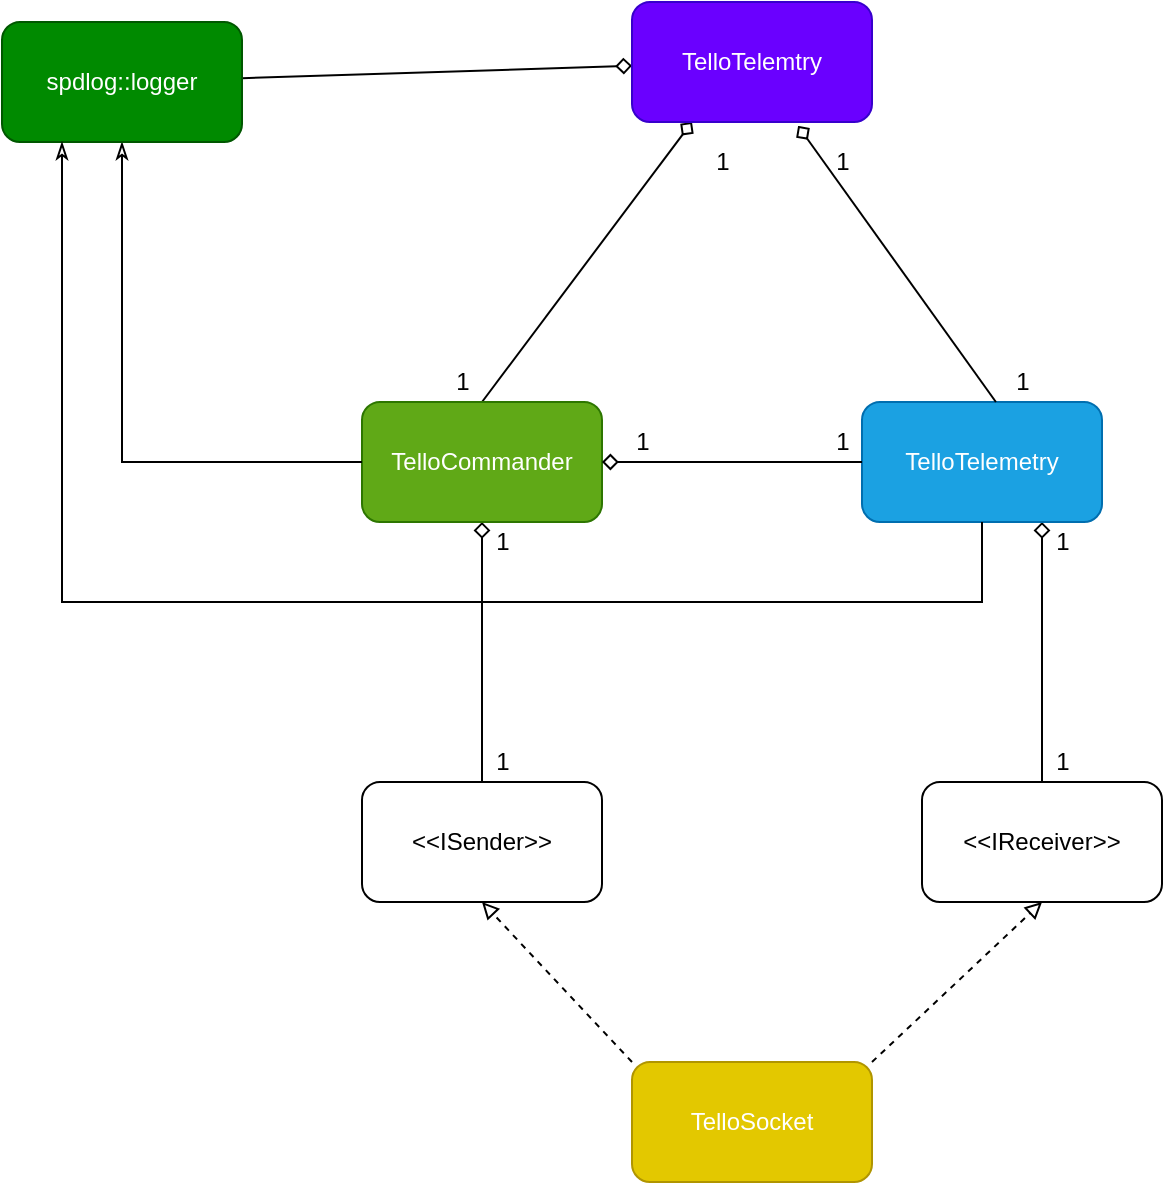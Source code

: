 <mxfile version="13.10.0" type="embed" pages="4">
    <diagram id="W9iecwfmqhMie7P5klMz" name="ClassRelation">
        <mxGraphModel dx="929" dy="504" grid="1" gridSize="10" guides="1" tooltips="1" connect="1" arrows="1" fold="1" page="1" pageScale="1" pageWidth="850" pageHeight="1100" math="0" shadow="0">
            <root>
                <mxCell id="0"/>
                <mxCell id="1" parent="0"/>
                <mxCell id="4" style="rounded=0;orthogonalLoop=1;jettySize=auto;html=1;exitX=0.5;exitY=0;exitDx=0;exitDy=0;entryX=0.25;entryY=1;entryDx=0;entryDy=0;endArrow=diamond;endFill=0;" parent="1" source="3" target="2" edge="1">
                    <mxGeometry relative="1" as="geometry"/>
                </mxCell>
                <mxCell id="15" value="" style="edgeStyle=none;rounded=0;orthogonalLoop=1;jettySize=auto;html=1;endArrow=diamond;endFill=0;" parent="1" source="14" target="2" edge="1">
                    <mxGeometry relative="1" as="geometry"/>
                </mxCell>
                <mxCell id="2" value="TelloTelemtry" style="rounded=1;whiteSpace=wrap;html=1;fillColor=#6a00ff;strokeColor=#3700CC;fontColor=#ffffff;" parent="1" vertex="1">
                    <mxGeometry x="365" y="180" width="120" height="60" as="geometry"/>
                </mxCell>
                <mxCell id="20" style="edgeStyle=none;rounded=0;orthogonalLoop=1;jettySize=auto;html=1;endArrow=diamond;endFill=0;exitX=0.5;exitY=0;exitDx=0;exitDy=0;" parent="1" source="19" target="3" edge="1">
                    <mxGeometry relative="1" as="geometry"/>
                </mxCell>
                <mxCell id="3" value="&lt;div style=&quot;line-height: 19px&quot;&gt;TelloCommander&lt;/div&gt;" style="rounded=1;whiteSpace=wrap;html=1;fillColor=#60a917;strokeColor=#2D7600;fontColor=#ffffff;" parent="1" vertex="1">
                    <mxGeometry x="230" y="380" width="120" height="60" as="geometry"/>
                </mxCell>
                <mxCell id="22" style="edgeStyle=none;rounded=0;orthogonalLoop=1;jettySize=auto;html=1;endArrow=diamond;endFill=0;entryX=0.75;entryY=1;entryDx=0;entryDy=0;" parent="1" source="21" target="5" edge="1">
                    <mxGeometry relative="1" as="geometry"/>
                </mxCell>
                <mxCell id="5" value="&lt;div style=&quot;line-height: 19px&quot;&gt;&lt;div style=&quot;line-height: 19px&quot;&gt;TelloTelemetry&lt;/div&gt;&lt;/div&gt;" style="rounded=1;whiteSpace=wrap;html=1;fillColor=#1ba1e2;strokeColor=#006EAF;fontColor=#ffffff;" parent="1" vertex="1">
                    <mxGeometry x="480" y="380" width="120" height="60" as="geometry"/>
                </mxCell>
                <mxCell id="6" style="rounded=0;orthogonalLoop=1;jettySize=auto;html=1;exitX=0.558;exitY=0;exitDx=0;exitDy=0;entryX=0.692;entryY=1.033;entryDx=0;entryDy=0;endArrow=diamond;endFill=0;entryPerimeter=0;exitPerimeter=0;" parent="1" source="5" target="2" edge="1">
                    <mxGeometry relative="1" as="geometry">
                        <mxPoint x="340" y="390" as="sourcePoint"/>
                        <mxPoint x="405" y="260" as="targetPoint"/>
                    </mxGeometry>
                </mxCell>
                <mxCell id="7" style="rounded=0;orthogonalLoop=1;jettySize=auto;html=1;exitX=0;exitY=0.5;exitDx=0;exitDy=0;entryX=1;entryY=0.5;entryDx=0;entryDy=0;endArrow=diamond;endFill=0;" parent="1" source="5" target="3" edge="1">
                    <mxGeometry relative="1" as="geometry">
                        <mxPoint x="350" y="400" as="sourcePoint"/>
                        <mxPoint x="415" y="270" as="targetPoint"/>
                    </mxGeometry>
                </mxCell>
                <mxCell id="8" value="1" style="text;html=1;align=center;verticalAlign=middle;resizable=0;points=[];autosize=1;" parent="1" vertex="1">
                    <mxGeometry x="360" y="390" width="20" height="20" as="geometry"/>
                </mxCell>
                <mxCell id="9" value="1" style="text;html=1;align=center;verticalAlign=middle;resizable=0;points=[];autosize=1;" parent="1" vertex="1">
                    <mxGeometry x="460" y="390" width="20" height="20" as="geometry"/>
                </mxCell>
                <mxCell id="10" value="1" style="text;html=1;align=center;verticalAlign=middle;resizable=0;points=[];autosize=1;" parent="1" vertex="1">
                    <mxGeometry x="550" y="360" width="20" height="20" as="geometry"/>
                </mxCell>
                <mxCell id="11" value="1" style="text;html=1;align=center;verticalAlign=middle;resizable=0;points=[];autosize=1;" parent="1" vertex="1">
                    <mxGeometry x="460" y="250" width="20" height="20" as="geometry"/>
                </mxCell>
                <mxCell id="12" value="1" style="text;html=1;align=center;verticalAlign=middle;resizable=0;points=[];autosize=1;" parent="1" vertex="1">
                    <mxGeometry x="400" y="250" width="20" height="20" as="geometry"/>
                </mxCell>
                <mxCell id="13" value="1" style="text;html=1;align=center;verticalAlign=middle;resizable=0;points=[];autosize=1;" parent="1" vertex="1">
                    <mxGeometry x="270" y="360" width="20" height="20" as="geometry"/>
                </mxCell>
                <mxCell id="16" style="edgeStyle=none;rounded=0;orthogonalLoop=1;jettySize=auto;html=1;endArrow=classicThin;endFill=0;exitX=0;exitY=0.5;exitDx=0;exitDy=0;" parent="1" source="3" target="14" edge="1">
                    <mxGeometry relative="1" as="geometry">
                        <Array as="points">
                            <mxPoint x="110" y="410"/>
                        </Array>
                    </mxGeometry>
                </mxCell>
                <mxCell id="14" value="&lt;div style=&quot;line-height: 19px&quot;&gt;spdlog::logger&lt;/div&gt;" style="whiteSpace=wrap;html=1;rounded=1;fontColor=#ffffff;strokeColor=#005700;fillColor=#008a00;" parent="1" vertex="1">
                    <mxGeometry x="50" y="190" width="120" height="60" as="geometry"/>
                </mxCell>
                <mxCell id="17" style="edgeStyle=none;rounded=0;orthogonalLoop=1;jettySize=auto;html=1;endArrow=classicThin;endFill=0;exitX=0.5;exitY=1;exitDx=0;exitDy=0;entryX=0.25;entryY=1;entryDx=0;entryDy=0;" parent="1" source="5" target="14" edge="1">
                    <mxGeometry relative="1" as="geometry">
                        <mxPoint x="240" y="420" as="sourcePoint"/>
                        <mxPoint x="120" y="260" as="targetPoint"/>
                        <Array as="points">
                            <mxPoint x="540" y="480"/>
                            <mxPoint x="80" y="480"/>
                        </Array>
                    </mxGeometry>
                </mxCell>
                <mxCell id="19" value="&amp;lt;&amp;lt;ISender&amp;gt;&amp;gt;" style="rounded=1;whiteSpace=wrap;html=1;" parent="1" vertex="1">
                    <mxGeometry x="230" y="570" width="120" height="60" as="geometry"/>
                </mxCell>
                <mxCell id="21" value="&amp;lt;&amp;lt;IReceiver&amp;gt;&amp;gt;" style="rounded=1;whiteSpace=wrap;html=1;" parent="1" vertex="1">
                    <mxGeometry x="510" y="570" width="120" height="60" as="geometry"/>
                </mxCell>
                <mxCell id="23" value="1" style="text;html=1;align=center;verticalAlign=middle;resizable=0;points=[];autosize=1;" parent="1" vertex="1">
                    <mxGeometry x="570" y="440" width="20" height="20" as="geometry"/>
                </mxCell>
                <mxCell id="24" value="1" style="text;html=1;align=center;verticalAlign=middle;resizable=0;points=[];autosize=1;" parent="1" vertex="1">
                    <mxGeometry x="570" y="550" width="20" height="20" as="geometry"/>
                </mxCell>
                <mxCell id="25" value="1" style="text;html=1;align=center;verticalAlign=middle;resizable=0;points=[];autosize=1;" parent="1" vertex="1">
                    <mxGeometry x="290" y="550" width="20" height="20" as="geometry"/>
                </mxCell>
                <mxCell id="26" value="1" style="text;html=1;align=center;verticalAlign=middle;resizable=0;points=[];autosize=1;" parent="1" vertex="1">
                    <mxGeometry x="290" y="440" width="20" height="20" as="geometry"/>
                </mxCell>
                <mxCell id="28" style="edgeStyle=none;rounded=0;orthogonalLoop=1;jettySize=auto;html=1;exitX=1;exitY=0;exitDx=0;exitDy=0;entryX=0.5;entryY=1;entryDx=0;entryDy=0;endArrow=block;endFill=0;dashed=1;" parent="1" source="27" target="21" edge="1">
                    <mxGeometry relative="1" as="geometry"/>
                </mxCell>
                <mxCell id="27" value="TelloSocket" style="rounded=1;whiteSpace=wrap;html=1;fillColor=#e3c800;strokeColor=#B09500;fontColor=#ffffff;" parent="1" vertex="1">
                    <mxGeometry x="365" y="710" width="120" height="60" as="geometry"/>
                </mxCell>
                <mxCell id="30" style="edgeStyle=none;rounded=0;orthogonalLoop=1;jettySize=auto;html=1;exitX=0;exitY=0;exitDx=0;exitDy=0;entryX=0.5;entryY=1;entryDx=0;entryDy=0;endArrow=block;endFill=0;dashed=1;" parent="1" source="27" target="19" edge="1">
                    <mxGeometry relative="1" as="geometry">
                        <mxPoint x="495" y="730" as="sourcePoint"/>
                        <mxPoint x="580" y="640" as="targetPoint"/>
                    </mxGeometry>
                </mxCell>
            </root>
        </mxGraphModel>
    </diagram>
    <diagram id="Z1WPisz40xQSuJyAp9jH" name="TelloCommander_MovementsCommandsManager">
        <mxGraphModel dx="1063" dy="532" grid="1" gridSize="10" guides="1" tooltips="1" connect="1" arrows="1" fold="1" page="1" pageScale="1" pageWidth="850" pageHeight="1100" math="0" shadow="0">
            <root>
                <mxCell id="QC9UFMmSruYZmhCnAPUi-0"/>
                <mxCell id="QC9UFMmSruYZmhCnAPUi-1" parent="QC9UFMmSruYZmhCnAPUi-0"/>
                <mxCell id="mxX7369-AhpZ128U4qHT-1" value="&lt;h1 style=&quot;color: rgb(255 , 255 , 255) ; text-align: center&quot;&gt;&lt;font style=&quot;font-size: 24px&quot;&gt;MovementsCommandsManager&lt;/font&gt;&lt;/h1&gt;&lt;p&gt;This sender is part of the Tello Commander. It has two jobs:&lt;/p&gt;&lt;p&gt;1. Agragate all movements commands into one package&lt;/p&gt;&lt;p&gt;2. Send a MovementsPackage to drone on each packet received from the drone&lt;/p&gt;" style="text;html=1;strokeColor=none;fillColor=none;spacing=5;spacingTop=-20;whiteSpace=wrap;overflow=hidden;rounded=0;" parent="QC9UFMmSruYZmhCnAPUi-1" vertex="1">
                    <mxGeometry x="10" y="10" width="440" height="140" as="geometry"/>
                </mxCell>
                <mxCell id="1V4HJc6-vB9yMm5jNG7e-1" value="" style="edgeStyle=orthogonalEdgeStyle;rounded=0;orthogonalLoop=1;jettySize=auto;html=1;endArrow=open;endFill=0;" parent="QC9UFMmSruYZmhCnAPUi-1" source="mxX7369-AhpZ128U4qHT-2" target="1V4HJc6-vB9yMm5jNG7e-0" edge="1">
                    <mxGeometry relative="1" as="geometry"/>
                </mxCell>
                <mxCell id="mxX7369-AhpZ128U4qHT-2" value="&lt;h1&gt;&lt;font style=&quot;font-size: 12px&quot;&gt;MovementsCommandsManager&lt;/font&gt;&lt;/h1&gt;" style="rounded=1;whiteSpace=wrap;html=1;fillColor=#60a917;strokeColor=#2D7600;fontColor=#ffffff;" parent="QC9UFMmSruYZmhCnAPUi-1" vertex="1">
                    <mxGeometry x="320" y="300" width="200" height="60" as="geometry"/>
                </mxCell>
                <mxCell id="mxX7369-AhpZ128U4qHT-4" style="edgeStyle=orthogonalEdgeStyle;rounded=0;orthogonalLoop=1;jettySize=auto;html=1;exitX=0.524;exitY=-0.053;exitDx=0;exitDy=0;exitPerimeter=0;endArrow=diamond;endFill=0;" parent="QC9UFMmSruYZmhCnAPUi-1" source="mxX7369-AhpZ128U4qHT-2" target="mxX7369-AhpZ128U4qHT-3" edge="1">
                    <mxGeometry relative="1" as="geometry"/>
                </mxCell>
                <mxCell id="fVrwxdaeAjbG1yY9mO1v-2" value="" style="edgeStyle=orthogonalEdgeStyle;rounded=0;orthogonalLoop=1;jettySize=auto;html=1;endArrow=none;endFill=0;startArrow=diamond;startFill=0;" edge="1" parent="QC9UFMmSruYZmhCnAPUi-1" source="mxX7369-AhpZ128U4qHT-3" target="fVrwxdaeAjbG1yY9mO1v-1">
                    <mxGeometry relative="1" as="geometry"/>
                </mxCell>
                <mxCell id="mxX7369-AhpZ128U4qHT-3" value="TelloCommander" style="rounded=1;whiteSpace=wrap;html=1;" parent="QC9UFMmSruYZmhCnAPUi-1" vertex="1">
                    <mxGeometry x="365" y="160" width="120" height="60" as="geometry"/>
                </mxCell>
                <mxCell id="1V4HJc6-vB9yMm5jNG7e-0" value="&lt;h1&gt;&lt;font style=&quot;font-size: 12px&quot;&gt;ISender&lt;/font&gt;&lt;/h1&gt;" style="rounded=1;whiteSpace=wrap;html=1;fillColor=#1ba1e2;strokeColor=#006EAF;fontColor=#ffffff;" parent="QC9UFMmSruYZmhCnAPUi-1" vertex="1">
                    <mxGeometry x="40" y="300" width="200" height="60" as="geometry"/>
                </mxCell>
                <mxCell id="1V4HJc6-vB9yMm5jNG7e-2" value="" style="edgeStyle=orthogonalEdgeStyle;rounded=0;orthogonalLoop=1;jettySize=auto;html=1;endArrow=open;endFill=0;exitX=0;exitY=0.5;exitDx=0;exitDy=0;" parent="QC9UFMmSruYZmhCnAPUi-1" source="mxX7369-AhpZ128U4qHT-3" target="1V4HJc6-vB9yMm5jNG7e-0" edge="1">
                    <mxGeometry relative="1" as="geometry">
                        <mxPoint x="330" y="340" as="sourcePoint"/>
                        <mxPoint x="250" y="340" as="targetPoint"/>
                    </mxGeometry>
                </mxCell>
                <mxCell id="fVrwxdaeAjbG1yY9mO1v-1" value="MovementsToPacketConverter.hpp" style="whiteSpace=wrap;html=1;rounded=1;fillColor=#a20025;strokeColor=#6F0000;fontColor=#ffffff;" vertex="1" parent="QC9UFMmSruYZmhCnAPUi-1">
                    <mxGeometry x="560" y="300" width="265" height="60" as="geometry"/>
                </mxCell>
            </root>
        </mxGraphModel>
    </diagram>
    <diagram name="TelloCommander_MovementsCommandsManager_activity" id="LHJBwdaWu9fDyP3zj0Ot">
        <mxGraphModel dx="1542" dy="771" grid="1" gridSize="10" guides="1" tooltips="1" connect="1" arrows="1" fold="1" page="1" pageScale="1" pageWidth="850" pageHeight="1100" math="0" shadow="0">
            <root>
                <mxCell id="GnlbPVe-zFmr1BweNxWP-0"/>
                <mxCell id="GnlbPVe-zFmr1BweNxWP-1" parent="GnlbPVe-zFmr1BweNxWP-0"/>
                <mxCell id="GnlbPVe-zFmr1BweNxWP-2" value="&lt;h1 style=&quot;text-align: center&quot;&gt;&lt;font style=&quot;font-size: 24px&quot;&gt;MovementsCommandsManager&lt;/font&gt;&lt;/h1&gt;&lt;p&gt;This sender is part of the Tello Commander. It has two jobs:&lt;/p&gt;&lt;p&gt;1. Agragate all movements commands into one package&lt;/p&gt;" style="text;html=1;strokeColor=#6F0000;fillColor=#a20025;spacing=5;spacingTop=-20;whiteSpace=wrap;overflow=hidden;rounded=0;fontColor=#ffffff;" parent="GnlbPVe-zFmr1BweNxWP-1" vertex="1">
                    <mxGeometry x="10" y="70" width="400" height="140" as="geometry"/>
                </mxCell>
                <mxCell id="GnlbPVe-zFmr1BweNxWP-8" value="&lt;h1 style=&quot;color: rgb(255 , 255 , 255)&quot;&gt;&lt;font style=&quot;font-size: 12px&quot;&gt;MovementsCommandsManager::SetMovement(MovementType,value)&lt;/font&gt;&lt;/h1&gt;" style="rounded=1;whiteSpace=wrap;html=1;fillColor=#60a917;strokeColor=#2D7600;fontColor=#ffffff;" parent="GnlbPVe-zFmr1BweNxWP-1" vertex="1">
                    <mxGeometry x="140" y="240" width="400" height="60" as="geometry"/>
                </mxCell>
                <mxCell id="6hXZdVDXwNy66PfH2q6m-0" value="" style="rounded=0;whiteSpace=wrap;html=1;fillColor=#60a917;strokeColor=#2D7600;fontColor=#ffffff;" parent="GnlbPVe-zFmr1BweNxWP-1" vertex="1">
                    <mxGeometry x="330" y="360" width="20" height="400" as="geometry"/>
                </mxCell>
                <mxCell id="6hXZdVDXwNy66PfH2q6m-1" value="" style="endArrow=none;dashed=1;html=1;dashPattern=1 3;strokeWidth=2;entryX=0.5;entryY=1;entryDx=0;entryDy=0;exitX=0.5;exitY=0;exitDx=0;exitDy=0;" parent="GnlbPVe-zFmr1BweNxWP-1" source="6hXZdVDXwNy66PfH2q6m-0" target="GnlbPVe-zFmr1BweNxWP-8" edge="1">
                    <mxGeometry width="50" height="50" relative="1" as="geometry">
                        <mxPoint x="400" y="470" as="sourcePoint"/>
                        <mxPoint x="450" y="420" as="targetPoint"/>
                    </mxGeometry>
                </mxCell>
                <mxCell id="6hXZdVDXwNy66PfH2q6m-2" value="" style="endArrow=classic;html=1;entryX=0;entryY=0.083;entryDx=0;entryDy=0;entryPerimeter=0;" parent="GnlbPVe-zFmr1BweNxWP-1" target="6hXZdVDXwNy66PfH2q6m-0" edge="1">
                    <mxGeometry width="50" height="50" relative="1" as="geometry">
                        <mxPoint x="40" y="393" as="sourcePoint"/>
                        <mxPoint x="180" y="410" as="targetPoint"/>
                    </mxGeometry>
                </mxCell>
                <mxCell id="6hXZdVDXwNy66PfH2q6m-3" value="&lt;h1 style=&quot;color: rgb(255 , 255 , 255)&quot;&gt;&lt;font style=&quot;font-size: 12px&quot;&gt;SetMovement(FORWARD, 15)&lt;/font&gt;&lt;/h1&gt;" style="text;html=1;align=center;verticalAlign=middle;resizable=0;points=[];autosize=1;" parent="GnlbPVe-zFmr1BweNxWP-1" vertex="1">
                    <mxGeometry x="30" y="350" width="180" height="60" as="geometry"/>
                </mxCell>
                <mxCell id="cKOw0okpwseS748KN_n--0" value="&lt;span style=&quot;color: rgba(0 , 0 , 0 , 0) ; font-family: monospace ; font-size: 0px&quot;&gt;%3CmxGraphModel%3E%3Croot%3E%3CmxCell%20id%3D%220%22%2F%3E%3CmxCell%20id%3D%221%22%20parent%3D%220%22%2F%3E%3CmxCell%20id%3D%222%22%20value%3D%22%26lt%3Bh1%26gt%3B%26lt%3Bspan%20style%3D%26quot%3Bcolor%3A%20rgb(240%20%2C%20240%20%2C%20240)%20%3B%20font-size%3A%2012px%20%3B%20font-weight%3A%20400%20%3B%20text-align%3A%20left%26quot%3B%26gt%3BMovementsPackage%26lt%3B%2Fspan%26gt%3B%26lt%3Bbr%26gt%3B%26lt%3B%2Fh1%26gt%3B%22%20style%3D%22rounded%3D1%3BwhiteSpace%3Dwrap%3Bhtml%3D1%3BfillColor%3D%23008a00%3BstrokeColor%3D%23005700%3BfontColor%3D%23ffffff%3B%22%20vertex%3D%221%22%20parent%3D%221%22%3E%3CmxGeometry%20x%3D%22340%22%20y%3D%22440%22%20width%3D%22160%22%20height%3D%2250%22%20as%3D%22geometry%22%2F%3E%3C%2FmxCell%3E%3C%2Froot%3E%3C%2FmxGraphModel%3E&lt;/span&gt;" style="text;html=1;align=center;verticalAlign=middle;resizable=0;points=[];autosize=1;" parent="GnlbPVe-zFmr1BweNxWP-1" vertex="1">
                    <mxGeometry x="690" y="260" width="20" height="20" as="geometry"/>
                </mxCell>
                <mxCell id="cKOw0okpwseS748KN_n--1" value="&lt;h1 style=&quot;font-size: 14px&quot;&gt;MovementsCommandsManager&lt;span style=&quot;text-align: left&quot;&gt;::SetForward(int value)&lt;/span&gt;&lt;/h1&gt;" style="rounded=1;whiteSpace=wrap;html=1;fillColor=#008a00;strokeColor=#005700;fontColor=#ffffff;" parent="GnlbPVe-zFmr1BweNxWP-1" vertex="1">
                    <mxGeometry x="585" y="241.88" width="445" height="56.25" as="geometry"/>
                </mxCell>
                <mxCell id="cKOw0okpwseS748KN_n--2" value="" style="rounded=0;whiteSpace=wrap;html=1;fillColor=#008a00;strokeColor=#005700;fontColor=#ffffff;" parent="GnlbPVe-zFmr1BweNxWP-1" vertex="1">
                    <mxGeometry x="797.5" y="420" width="20" height="70" as="geometry"/>
                </mxCell>
                <mxCell id="cKOw0okpwseS748KN_n--3" value="" style="endArrow=none;dashed=1;html=1;dashPattern=1 3;strokeWidth=2;entryX=0.5;entryY=1;entryDx=0;entryDy=0;exitX=0.5;exitY=0;exitDx=0;exitDy=0;" parent="GnlbPVe-zFmr1BweNxWP-1" source="cKOw0okpwseS748KN_n--2" target="cKOw0okpwseS748KN_n--1" edge="1">
                    <mxGeometry width="50" height="50" relative="1" as="geometry">
                        <mxPoint x="350" y="370" as="sourcePoint"/>
                        <mxPoint x="350" y="310" as="targetPoint"/>
                    </mxGeometry>
                </mxCell>
                <mxCell id="cKOw0okpwseS748KN_n--4" value="" style="endArrow=classic;html=1;entryX=0;entryY=0.25;entryDx=0;entryDy=0;exitX=1.05;exitY=0.203;exitDx=0;exitDy=0;exitPerimeter=0;" parent="GnlbPVe-zFmr1BweNxWP-1" source="6hXZdVDXwNy66PfH2q6m-0" target="cKOw0okpwseS748KN_n--2" edge="1">
                    <mxGeometry width="50" height="50" relative="1" as="geometry">
                        <mxPoint x="370" y="450" as="sourcePoint"/>
                        <mxPoint x="420" y="400" as="targetPoint"/>
                    </mxGeometry>
                </mxCell>
                <mxCell id="cKOw0okpwseS748KN_n--5" value="SetForward(15)" style="text;html=1;align=center;verticalAlign=middle;resizable=0;points=[];autosize=1;" parent="GnlbPVe-zFmr1BweNxWP-1" vertex="1">
                    <mxGeometry x="380" y="420" width="100" height="20" as="geometry"/>
                </mxCell>
                <mxCell id="cKOw0okpwseS748KN_n--7" value="&lt;span style=&quot;color: rgba(0 , 0 , 0 , 0) ; font-family: monospace ; font-size: 0px&quot;&gt;%3CmxGraphModel%3E%3Croot%3E%3CmxCell%20id%3D%220%22%2F%3E%3CmxCell%20id%3D%221%22%20parent%3D%220%22%2F%3E%3CmxCell%20id%3D%222%22%20value%3D%22%26lt%3Bh1%26gt%3B%26lt%3Bspan%20style%3D%26quot%3Bcolor%3A%20rgb(240%20%2C%20240%20%2C%20240)%20%3B%20font-size%3A%2012px%20%3B%20font-weight%3A%20400%20%3B%20text-align%3A%20left%26quot%3B%26gt%3BMovementsPackage%26lt%3B%2Fspan%26gt%3B%26lt%3Bbr%26gt%3B%26lt%3B%2Fh1%26gt%3B%22%20style%3D%22rounded%3D1%3BwhiteSpace%3Dwrap%3Bhtml%3D1%3BfillColor%3D%23008a00%3BstrokeColor%3D%23005700%3BfontColor%3D%23ffffff%3B%22%20vertex%3D%221%22%20parent%3D%221%22%3E%3CmxGeometry%20x%3D%22340%22%20y%3D%22440%22%20width%3D%22160%22%20height%3D%2250%22%20as%3D%22geometry%22%2F%3E%3C%2FmxCell%3E%3C%2Froot%3E%3C%2FmxGraphModel%3E&lt;/span&gt;" style="text;html=1;align=center;verticalAlign=middle;resizable=0;points=[];autosize=1;" parent="GnlbPVe-zFmr1BweNxWP-1" vertex="1">
                    <mxGeometry x="955" y="260" width="20" height="20" as="geometry"/>
                </mxCell>
                <mxCell id="cKOw0okpwseS748KN_n--8" value="&lt;h1 style=&quot;font-size: 14px&quot;&gt;MovementsCommandsManager&lt;span style=&quot;text-align: left&quot;&gt;::SetBackward(int value)&lt;/span&gt;&lt;/h1&gt;" style="rounded=1;whiteSpace=wrap;html=1;fillColor=#008a00;strokeColor=#005700;fontColor=#ffffff;" parent="GnlbPVe-zFmr1BweNxWP-1" vertex="1">
                    <mxGeometry x="947.5" y="330" width="405" height="56.25" as="geometry"/>
                </mxCell>
                <mxCell id="cKOw0okpwseS748KN_n--9" value="" style="rounded=0;whiteSpace=wrap;html=1;fillColor=#008a00;strokeColor=#005700;fontColor=#ffffff;" parent="GnlbPVe-zFmr1BweNxWP-1" vertex="1">
                    <mxGeometry x="1140" y="486.25" width="20" height="100" as="geometry"/>
                </mxCell>
                <mxCell id="cKOw0okpwseS748KN_n--10" value="" style="endArrow=none;dashed=1;html=1;dashPattern=1 3;strokeWidth=2;entryX=0.5;entryY=1;entryDx=0;entryDy=0;exitX=0.5;exitY=0;exitDx=0;exitDy=0;" parent="GnlbPVe-zFmr1BweNxWP-1" source="cKOw0okpwseS748KN_n--9" target="cKOw0okpwseS748KN_n--8" edge="1">
                    <mxGeometry width="50" height="50" relative="1" as="geometry">
                        <mxPoint x="790" y="366.25" as="sourcePoint"/>
                        <mxPoint x="790" y="306.25" as="targetPoint"/>
                    </mxGeometry>
                </mxCell>
                <mxCell id="cKOw0okpwseS748KN_n--11" value="&lt;h1 style=&quot;color: rgb(255 , 255 , 255)&quot;&gt;&lt;font style=&quot;font-size: 12px&quot;&gt;SetMovement(BACKWARD, 15)&lt;/font&gt;&lt;/h1&gt;" style="text;html=1;align=center;verticalAlign=middle;resizable=0;points=[];autosize=1;" parent="GnlbPVe-zFmr1BweNxWP-1" vertex="1">
                    <mxGeometry x="25" y="470" width="190" height="60" as="geometry"/>
                </mxCell>
                <mxCell id="cKOw0okpwseS748KN_n--12" value="" style="endArrow=classic;html=1;entryX=0.024;entryY=0.426;entryDx=0;entryDy=0;entryPerimeter=0;" parent="GnlbPVe-zFmr1BweNxWP-1" target="6hXZdVDXwNy66PfH2q6m-0" edge="1">
                    <mxGeometry width="50" height="50" relative="1" as="geometry">
                        <mxPoint x="40" y="530" as="sourcePoint"/>
                        <mxPoint x="310" y="530" as="targetPoint"/>
                    </mxGeometry>
                </mxCell>
                <mxCell id="cKOw0okpwseS748KN_n--13" value="" style="endArrow=classic;html=1;entryX=0;entryY=0.39;entryDx=0;entryDy=0;exitX=1.042;exitY=0.422;exitDx=0;exitDy=0;exitPerimeter=0;entryPerimeter=0;" parent="GnlbPVe-zFmr1BweNxWP-1" source="6hXZdVDXwNy66PfH2q6m-0" target="cKOw0okpwseS748KN_n--9" edge="1">
                    <mxGeometry width="50" height="50" relative="1" as="geometry">
                        <mxPoint x="371" y="530.0" as="sourcePoint"/>
                        <mxPoint x="720" y="526.3" as="targetPoint"/>
                    </mxGeometry>
                </mxCell>
                <mxCell id="cKOw0okpwseS748KN_n--14" value="SeBackward(15)" style="text;html=1;align=center;verticalAlign=middle;resizable=0;points=[];autosize=1;" parent="GnlbPVe-zFmr1BweNxWP-1" vertex="1">
                    <mxGeometry x="390" y="500" width="100" height="20" as="geometry"/>
                </mxCell>
                <mxCell id="Zk-7GOSjdMcmSUo3Xp9e-0" value="&lt;span style=&quot;text-align: left&quot;&gt;2. Send a MovementsPackage to drone on each packet received from the drone&lt;/span&gt;" style="text;html=1;align=center;verticalAlign=middle;resizable=0;points=[];autosize=1;fillColor=#a20025;strokeColor=#6F0000;fontColor=#ffffff;" parent="GnlbPVe-zFmr1BweNxWP-1" vertex="1">
                    <mxGeometry x="10" y="840" width="440" height="20" as="geometry"/>
                </mxCell>
                <mxCell id="Zk-7GOSjdMcmSUo3Xp9e-1" value="&lt;h1 style=&quot;color: rgb(255 , 255 , 255)&quot;&gt;&lt;font style=&quot;font-size: 12px&quot;&gt;MovementsCommandsManager::GetMovements()&lt;/font&gt;&lt;/h1&gt;" style="rounded=1;whiteSpace=wrap;html=1;fillColor=#60a917;strokeColor=#2D7600;fontColor=#ffffff;" parent="GnlbPVe-zFmr1BweNxWP-1" vertex="1">
                    <mxGeometry x="410" y="890" width="400" height="60" as="geometry"/>
                </mxCell>
                <mxCell id="Zk-7GOSjdMcmSUo3Xp9e-2" value="" style="rounded=0;whiteSpace=wrap;html=1;fillColor=#60a917;strokeColor=#2D7600;fontColor=#ffffff;" parent="GnlbPVe-zFmr1BweNxWP-1" vertex="1">
                    <mxGeometry x="600" y="1010" width="20" height="50" as="geometry"/>
                </mxCell>
                <mxCell id="Zk-7GOSjdMcmSUo3Xp9e-3" value="" style="endArrow=none;dashed=1;html=1;dashPattern=1 3;strokeWidth=2;entryX=0.5;entryY=1;entryDx=0;entryDy=0;exitX=0.5;exitY=0;exitDx=0;exitDy=0;" parent="GnlbPVe-zFmr1BweNxWP-1" source="Zk-7GOSjdMcmSUo3Xp9e-2" target="Zk-7GOSjdMcmSUo3Xp9e-1" edge="1">
                    <mxGeometry width="50" height="50" relative="1" as="geometry">
                        <mxPoint x="670" y="1120" as="sourcePoint"/>
                        <mxPoint x="720" y="1070" as="targetPoint"/>
                    </mxGeometry>
                </mxCell>
                <mxCell id="Zk-7GOSjdMcmSUo3Xp9e-4" value="" style="endArrow=classic;html=1;entryX=0;entryY=0.083;entryDx=0;entryDy=0;entryPerimeter=0;" parent="GnlbPVe-zFmr1BweNxWP-1" target="Zk-7GOSjdMcmSUo3Xp9e-2" edge="1">
                    <mxGeometry width="50" height="50" relative="1" as="geometry">
                        <mxPoint x="310" y="1014" as="sourcePoint"/>
                        <mxPoint x="450" y="1060" as="targetPoint"/>
                    </mxGeometry>
                </mxCell>
                <mxCell id="Zk-7GOSjdMcmSUo3Xp9e-5" value="&lt;h1 style=&quot;color: rgb(255 , 255 , 255)&quot;&gt;&lt;font style=&quot;font-size: 12px&quot;&gt;GetMovements()&lt;/font&gt;&lt;/h1&gt;" style="text;html=1;align=center;verticalAlign=middle;resizable=0;points=[];autosize=1;" parent="GnlbPVe-zFmr1BweNxWP-1" vertex="1">
                    <mxGeometry x="335" y="970" width="110" height="60" as="geometry"/>
                </mxCell>
            </root>
        </mxGraphModel>
    </diagram>
    <diagram id="47VVGlA0G3IetaMOTgAc" name="TelloCommander_SendingMovementsToDrone">
        <mxGraphModel dx="881" dy="441" grid="1" gridSize="10" guides="1" tooltips="1" connect="1" arrows="1" fold="1" page="1" pageScale="1" pageWidth="850" pageHeight="1100" math="0" shadow="0">
            <root>
                <mxCell id="foaZAFnUJ0xs3b5MOGU--0"/>
                <mxCell id="foaZAFnUJ0xs3b5MOGU--1" parent="foaZAFnUJ0xs3b5MOGU--0"/>
                <mxCell id="foaZAFnUJ0xs3b5MOGU--3" value="&lt;h1 style=&quot;color: rgb(255 , 255 , 255)&quot;&gt;&lt;font style=&quot;font-size: 12px&quot;&gt;TelloCommander::SendMovementsPacket()&lt;/font&gt;&lt;/h1&gt;" style="rounded=1;whiteSpace=wrap;html=1;fillColor=#60a917;strokeColor=#2D7600;fontColor=#ffffff;" parent="foaZAFnUJ0xs3b5MOGU--1" vertex="1">
                    <mxGeometry x="730" y="210" width="400" height="60" as="geometry"/>
                </mxCell>
                <mxCell id="_qYVUC-ZmHAFJ2Dj96Aw-14" style="edgeStyle=orthogonalEdgeStyle;rounded=0;orthogonalLoop=1;jettySize=auto;html=1;exitX=1.108;exitY=0.1;exitDx=0;exitDy=0;entryX=0;entryY=0.25;entryDx=0;entryDy=0;endArrow=open;endFill=0;exitPerimeter=0;" parent="foaZAFnUJ0xs3b5MOGU--1" source="foaZAFnUJ0xs3b5MOGU--4" target="_qYVUC-ZmHAFJ2Dj96Aw-12" edge="1">
                    <mxGeometry relative="1" as="geometry">
                        <Array as="points">
                            <mxPoint x="942" y="448"/>
                            <mxPoint x="940" y="448"/>
                        </Array>
                    </mxGeometry>
                </mxCell>
                <mxCell id="_qYVUC-ZmHAFJ2Dj96Aw-18" style="rounded=0;orthogonalLoop=1;jettySize=auto;html=1;exitX=1;exitY=1;exitDx=0;exitDy=0;endArrow=open;endFill=0;" parent="foaZAFnUJ0xs3b5MOGU--1" source="foaZAFnUJ0xs3b5MOGU--4" edge="1">
                    <mxGeometry relative="1" as="geometry">
                        <mxPoint x="1640" y="620" as="targetPoint"/>
                    </mxGeometry>
                </mxCell>
                <mxCell id="foaZAFnUJ0xs3b5MOGU--4" value="" style="rounded=0;whiteSpace=wrap;html=1;fillColor=#60a917;strokeColor=#2D7600;fontColor=#ffffff;" parent="foaZAFnUJ0xs3b5MOGU--1" vertex="1">
                    <mxGeometry x="920" y="430" width="20" height="190" as="geometry"/>
                </mxCell>
                <mxCell id="foaZAFnUJ0xs3b5MOGU--5" value="" style="endArrow=none;dashed=1;html=1;dashPattern=1 3;strokeWidth=2;entryX=0.5;entryY=1;entryDx=0;entryDy=0;exitX=0.5;exitY=0;exitDx=0;exitDy=0;" parent="foaZAFnUJ0xs3b5MOGU--1" source="foaZAFnUJ0xs3b5MOGU--4" target="foaZAFnUJ0xs3b5MOGU--3" edge="1">
                    <mxGeometry width="50" height="50" relative="1" as="geometry">
                        <mxPoint x="1055" y="440" as="sourcePoint"/>
                        <mxPoint x="1105" y="390" as="targetPoint"/>
                    </mxGeometry>
                </mxCell>
                <mxCell id="foaZAFnUJ0xs3b5MOGU--7" value="&lt;h1 style=&quot;color: rgb(255 , 255 , 255)&quot;&gt;&lt;font style=&quot;font-size: 12px&quot;&gt;m_TelloCommander.SendMovementsPacket()&lt;/font&gt;&lt;/h1&gt;" style="text;html=1;align=center;verticalAlign=middle;resizable=0;points=[];autosize=1;" parent="foaZAFnUJ0xs3b5MOGU--1" vertex="1">
                    <mxGeometry x="395" y="400" width="270" height="60" as="geometry"/>
                </mxCell>
                <mxCell id="4Vq_hB_ywQhG96OyokYP-0" value="&lt;h1&gt;Sending movements to drone&lt;/h1&gt;&lt;p&gt;Upon each backage received from drone, TelloCommander sends Movements package.&lt;/p&gt;" style="text;html=1;strokeColor=none;fillColor=none;spacing=5;spacingTop=-20;whiteSpace=wrap;overflow=hidden;rounded=0;" parent="foaZAFnUJ0xs3b5MOGU--1" vertex="1">
                    <mxGeometry x="60" y="60" width="530" height="90" as="geometry"/>
                </mxCell>
                <mxCell id="_qYVUC-ZmHAFJ2Dj96Aw-0" value="TelloDriver::sendMovementsCommandsThread()" style="rounded=1;whiteSpace=wrap;html=1;fillColor=#0050ef;strokeColor=#001DBC;fontColor=#ffffff;" parent="foaZAFnUJ0xs3b5MOGU--1" vertex="1">
                    <mxGeometry x="15" y="210" width="290" height="60" as="geometry"/>
                </mxCell>
                <mxCell id="_qYVUC-ZmHAFJ2Dj96Aw-3" style="edgeStyle=orthogonalEdgeStyle;rounded=0;orthogonalLoop=1;jettySize=auto;html=1;exitX=1;exitY=0.25;exitDx=0;exitDy=0;endArrow=open;endFill=0;entryX=0;entryY=0.5;entryDx=0;entryDy=0;" parent="foaZAFnUJ0xs3b5MOGU--1" source="_qYVUC-ZmHAFJ2Dj96Aw-1" target="_qYVUC-ZmHAFJ2Dj96Aw-6" edge="1">
                    <mxGeometry relative="1" as="geometry">
                        <mxPoint x="510" y="370" as="targetPoint"/>
                    </mxGeometry>
                </mxCell>
                <mxCell id="_qYVUC-ZmHAFJ2Dj96Aw-9" style="edgeStyle=orthogonalEdgeStyle;rounded=0;orthogonalLoop=1;jettySize=auto;html=1;exitX=1;exitY=0.75;exitDx=0;exitDy=0;endArrow=open;endFill=0;entryX=0.067;entryY=0.069;entryDx=0;entryDy=0;entryPerimeter=0;" parent="foaZAFnUJ0xs3b5MOGU--1" source="_qYVUC-ZmHAFJ2Dj96Aw-1" target="foaZAFnUJ0xs3b5MOGU--4" edge="1">
                    <mxGeometry relative="1" as="geometry">
                        <mxPoint x="650" y="449.833" as="targetPoint"/>
                    </mxGeometry>
                </mxCell>
                <mxCell id="_qYVUC-ZmHAFJ2Dj96Aw-1" value="" style="rounded=0;whiteSpace=wrap;html=1;fillColor=#0050ef;strokeColor=#001DBC;fontColor=#ffffff;" parent="foaZAFnUJ0xs3b5MOGU--1" vertex="1">
                    <mxGeometry x="150" y="330" width="20" height="160" as="geometry"/>
                </mxCell>
                <mxCell id="_qYVUC-ZmHAFJ2Dj96Aw-2" value="" style="endArrow=none;dashed=1;html=1;dashPattern=1 3;strokeWidth=2;entryX=0.5;entryY=1;entryDx=0;entryDy=0;exitX=0.5;exitY=0;exitDx=0;exitDy=0;" parent="foaZAFnUJ0xs3b5MOGU--1" source="_qYVUC-ZmHAFJ2Dj96Aw-1" target="_qYVUC-ZmHAFJ2Dj96Aw-0" edge="1">
                    <mxGeometry width="50" height="50" relative="1" as="geometry">
                        <mxPoint x="650" y="340" as="sourcePoint"/>
                        <mxPoint x="650" y="280" as="targetPoint"/>
                    </mxGeometry>
                </mxCell>
                <mxCell id="_qYVUC-ZmHAFJ2Dj96Aw-4" value="&lt;div style=&quot;color: rgb(212 , 212 , 212) ; background-color: rgb(30 , 30 , 30) ; font-family: &amp;#34;droid sans mono&amp;#34; , monospace , monospace , &amp;#34;droid sans fallback&amp;#34; ; font-size: 14px ; line-height: 19px&quot;&gt;&lt;span style=&quot;color: #9cdcfe&quot;&gt;m_TelloTelemetry&lt;/span&gt;.&lt;span style=&quot;color: #dcdcaa&quot;&gt;AmountOfBytesReceived&lt;/span&gt;()&lt;/div&gt;" style="text;html=1;align=center;verticalAlign=middle;resizable=0;points=[];autosize=1;" parent="foaZAFnUJ0xs3b5MOGU--1" vertex="1">
                    <mxGeometry x="190" y="340" width="350" height="20" as="geometry"/>
                </mxCell>
                <mxCell id="_qYVUC-ZmHAFJ2Dj96Aw-5" value="&lt;h1&gt;&lt;font style=&quot;font-size: 12px&quot;&gt;TelloTelemetry::AmountOfBytesReceived()&lt;/font&gt;&lt;/h1&gt;" style="rounded=1;whiteSpace=wrap;html=1;fillColor=#a20025;strokeColor=#6F0000;fontColor=#ffffff;" parent="foaZAFnUJ0xs3b5MOGU--1" vertex="1">
                    <mxGeometry x="425" y="210" width="255" height="60" as="geometry"/>
                </mxCell>
                <mxCell id="_qYVUC-ZmHAFJ2Dj96Aw-8" style="edgeStyle=orthogonalEdgeStyle;rounded=0;orthogonalLoop=1;jettySize=auto;html=1;exitX=0;exitY=0.75;exitDx=0;exitDy=0;entryX=1.15;entryY=0.39;entryDx=0;entryDy=0;entryPerimeter=0;endArrow=open;endFill=0;" parent="foaZAFnUJ0xs3b5MOGU--1" source="_qYVUC-ZmHAFJ2Dj96Aw-6" target="_qYVUC-ZmHAFJ2Dj96Aw-1" edge="1">
                    <mxGeometry relative="1" as="geometry"/>
                </mxCell>
                <mxCell id="_qYVUC-ZmHAFJ2Dj96Aw-6" value="" style="rounded=0;whiteSpace=wrap;html=1;fillColor=#a20025;strokeColor=#6F0000;fontColor=#ffffff;" parent="foaZAFnUJ0xs3b5MOGU--1" vertex="1">
                    <mxGeometry x="542.5" y="340" width="20" height="50" as="geometry"/>
                </mxCell>
                <mxCell id="_qYVUC-ZmHAFJ2Dj96Aw-7" value="" style="endArrow=none;dashed=1;html=1;dashPattern=1 3;strokeWidth=2;entryX=0.5;entryY=1;entryDx=0;entryDy=0;exitX=0.5;exitY=0;exitDx=0;exitDy=0;" parent="foaZAFnUJ0xs3b5MOGU--1" source="_qYVUC-ZmHAFJ2Dj96Aw-6" target="_qYVUC-ZmHAFJ2Dj96Aw-5" edge="1">
                    <mxGeometry width="50" height="50" relative="1" as="geometry">
                        <mxPoint x="200.0" y="340" as="sourcePoint"/>
                        <mxPoint x="200.0" y="280" as="targetPoint"/>
                    </mxGeometry>
                </mxCell>
                <mxCell id="_qYVUC-ZmHAFJ2Dj96Aw-10" value="If (BytesReceived &amp;gt; 0)" style="text;html=1;align=center;verticalAlign=middle;resizable=0;points=[];autosize=1;" parent="foaZAFnUJ0xs3b5MOGU--1" vertex="1">
                    <mxGeometry x="265" y="430" width="130" height="20" as="geometry"/>
                </mxCell>
                <mxCell id="_qYVUC-ZmHAFJ2Dj96Aw-11" value="&lt;h1 style=&quot;color: rgb(255 , 255 , 255)&quot;&gt;&lt;font style=&quot;font-size: 12px&quot;&gt;MovementsCommandsManager::GetMovements()&lt;/font&gt;&lt;/h1&gt;" style="rounded=1;whiteSpace=wrap;html=1;fillColor=#1ba1e2;strokeColor=#006EAF;fontColor=#ffffff;" parent="foaZAFnUJ0xs3b5MOGU--1" vertex="1">
                    <mxGeometry x="1145" y="210" width="400" height="60" as="geometry"/>
                </mxCell>
                <mxCell id="_qYVUC-ZmHAFJ2Dj96Aw-12" value="" style="rounded=0;whiteSpace=wrap;html=1;fillColor=#1ba1e2;strokeColor=#006EAF;fontColor=#ffffff;" parent="foaZAFnUJ0xs3b5MOGU--1" vertex="1">
                    <mxGeometry x="1335" y="435" width="20" height="50" as="geometry"/>
                </mxCell>
                <mxCell id="_qYVUC-ZmHAFJ2Dj96Aw-13" value="" style="endArrow=none;dashed=1;html=1;dashPattern=1 3;strokeWidth=2;entryX=0.5;entryY=1;entryDx=0;entryDy=0;exitX=0.5;exitY=0;exitDx=0;exitDy=0;" parent="foaZAFnUJ0xs3b5MOGU--1" source="_qYVUC-ZmHAFJ2Dj96Aw-12" target="_qYVUC-ZmHAFJ2Dj96Aw-11" edge="1">
                    <mxGeometry width="50" height="50" relative="1" as="geometry">
                        <mxPoint x="1470" y="445" as="sourcePoint"/>
                        <mxPoint x="1520" y="395" as="targetPoint"/>
                    </mxGeometry>
                </mxCell>
                <mxCell id="_qYVUC-ZmHAFJ2Dj96Aw-15" value="m_MovementsCommandsManager::GetMovements()" style="text;html=1;align=center;verticalAlign=middle;resizable=0;points=[];autosize=1;" parent="foaZAFnUJ0xs3b5MOGU--1" vertex="1">
                    <mxGeometry x="975" y="410" width="300" height="20" as="geometry"/>
                </mxCell>
                <mxCell id="_qYVUC-ZmHAFJ2Dj96Aw-16" style="edgeStyle=orthogonalEdgeStyle;rounded=0;orthogonalLoop=1;jettySize=auto;html=1;exitX=1;exitY=0.5;exitDx=0;exitDy=0;entryX=1;entryY=0.75;entryDx=0;entryDy=0;endArrow=open;endFill=0;" parent="foaZAFnUJ0xs3b5MOGU--1" source="foaZAFnUJ0xs3b5MOGU--4" target="foaZAFnUJ0xs3b5MOGU--4" edge="1">
                    <mxGeometry relative="1" as="geometry">
                        <Array as="points">
                            <mxPoint x="1160" y="525"/>
                            <mxPoint x="1160" y="573"/>
                        </Array>
                    </mxGeometry>
                </mxCell>
                <mxCell id="_qYVUC-ZmHAFJ2Dj96Aw-17" value="&lt;h1 style=&quot;font-size: 13px&quot;&gt;TelloCommander::ConvertMovementsToPacket&lt;/h1&gt;" style="text;html=1;align=center;verticalAlign=middle;resizable=0;points=[];autosize=1;" parent="foaZAFnUJ0xs3b5MOGU--1" vertex="1">
                    <mxGeometry x="940" y="490" width="310" height="40" as="geometry"/>
                </mxCell>
                <mxCell id="_qYVUC-ZmHAFJ2Dj96Aw-19" value="Send(packet)" style="text;html=1;align=center;verticalAlign=middle;resizable=0;points=[];autosize=1;" parent="foaZAFnUJ0xs3b5MOGU--1" vertex="1">
                    <mxGeometry x="1535" y="600" width="90" height="20" as="geometry"/>
                </mxCell>
                <mxCell id="_qYVUC-ZmHAFJ2Dj96Aw-20" style="edgeStyle=orthogonalEdgeStyle;rounded=0;orthogonalLoop=1;jettySize=auto;html=1;exitX=0;exitY=1;exitDx=0;exitDy=0;entryX=0;entryY=0;entryDx=0;entryDy=0;endArrow=open;endFill=0;" parent="foaZAFnUJ0xs3b5MOGU--1" source="_qYVUC-ZmHAFJ2Dj96Aw-1" target="_qYVUC-ZmHAFJ2Dj96Aw-1" edge="1">
                    <mxGeometry relative="1" as="geometry">
                        <Array as="points">
                            <mxPoint x="150" y="510"/>
                            <mxPoint x="50" y="510"/>
                            <mxPoint x="50" y="310"/>
                            <mxPoint x="150" y="310"/>
                        </Array>
                    </mxGeometry>
                </mxCell>
            </root>
        </mxGraphModel>
    </diagram>
</mxfile>